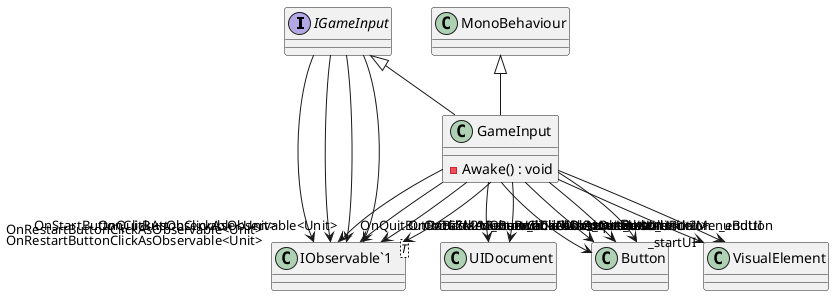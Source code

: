 @startuml
interface IGameInput {
}
class GameInput {
    - Awake() : void
}
class "IObservable`1"<T> {
}
IGameInput --> "OnStartButtonClickAsObservable<Unit>" "IObservable`1"
IGameInput --> "OnQuitButtonClickAsObservable<Unit>" "IObservable`1"
IGameInput --> "OnRestartButtonClickAsObservable<Unit>" "IObservable`1"
IGameInput --> "OnBack2MenuButtonClickAsObservable<Unit>" "IObservable`1"
MonoBehaviour <|-- GameInput
IGameInput <|-- GameInput
GameInput --> "_startUIDocument" UIDocument
GameInput --> "_endUIDocument" UIDocument
GameInput --> "_startButton" Button
GameInput --> "_quitButton" Button
GameInput --> "_restartButton" Button
GameInput --> "_back2MenuButton" Button
GameInput --> "OnStartButtonClickAsObservable<Unit>" "IObservable`1"
GameInput --> "OnQuitButtonClickAsObservable<Unit>" "IObservable`1"
GameInput --> "OnRestartButtonClickAsObservable<Unit>" "IObservable`1"
GameInput --> "OnBack2MenuButtonClickAsObservable<Unit>" "IObservable`1"
GameInput --> "_startUI" VisualElement
GameInput --> "_endUI" VisualElement
@enduml
